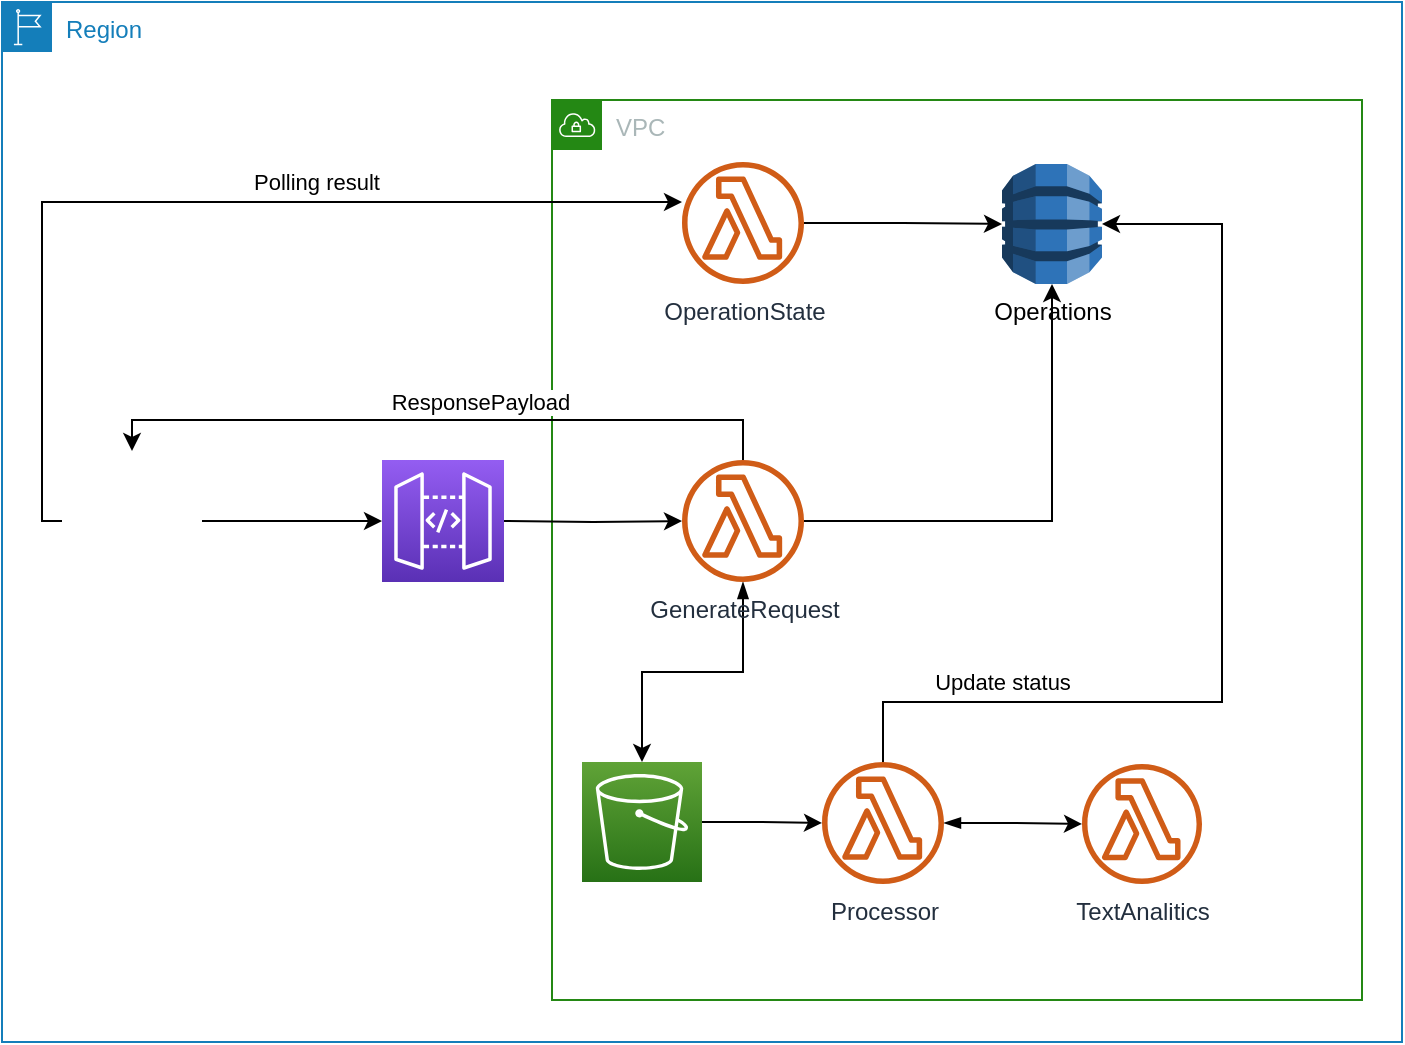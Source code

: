 <mxfile version="13.2.6" type="device"><diagram id="bOPLnA5verhTb6FBulm6" name="Page-1"><mxGraphModel dx="1038" dy="548" grid="1" gridSize="10" guides="1" tooltips="1" connect="1" arrows="1" fold="1" page="1" pageScale="1" pageWidth="827" pageHeight="1169" math="0" shadow="0"><root><mxCell id="0"/><mxCell id="1" parent="0"/><mxCell id="OGKaaO7gljy_H0FNsDia-26" value="Region" style="points=[[0,0],[0.25,0],[0.5,0],[0.75,0],[1,0],[1,0.25],[1,0.5],[1,0.75],[1,1],[0.75,1],[0.5,1],[0.25,1],[0,1],[0,0.75],[0,0.5],[0,0.25]];outlineConnect=0;gradientColor=none;html=1;whiteSpace=wrap;fontSize=12;fontStyle=0;shape=mxgraph.aws4.group;grIcon=mxgraph.aws4.group_region;strokeColor=#147EBA;fillColor=none;verticalAlign=top;align=left;spacingLeft=30;fontColor=#147EBA;dashed=0;" vertex="1" parent="1"><mxGeometry x="20" y="20" width="700" height="520" as="geometry"/></mxCell><mxCell id="OGKaaO7gljy_H0FNsDia-19" value="VPC" style="points=[[0,0],[0.25,0],[0.5,0],[0.75,0],[1,0],[1,0.25],[1,0.5],[1,0.75],[1,1],[0.75,1],[0.5,1],[0.25,1],[0,1],[0,0.75],[0,0.5],[0,0.25]];outlineConnect=0;gradientColor=none;html=1;whiteSpace=wrap;fontSize=12;fontStyle=0;shape=mxgraph.aws4.group;grIcon=mxgraph.aws4.group_vpc;strokeColor=#248814;fillColor=none;verticalAlign=top;align=left;spacingLeft=30;fontColor=#AAB7B8;dashed=0;" vertex="1" parent="1"><mxGeometry x="295" y="69" width="405" height="450" as="geometry"/></mxCell><mxCell id="OGKaaO7gljy_H0FNsDia-5" style="edgeStyle=orthogonalEdgeStyle;rounded=0;orthogonalLoop=1;jettySize=auto;html=1;" edge="1" parent="1" source="OGKaaO7gljy_H0FNsDia-1" target="OGKaaO7gljy_H0FNsDia-20"><mxGeometry relative="1" as="geometry"><mxPoint x="210" y="279.5" as="targetPoint"/></mxGeometry></mxCell><mxCell id="OGKaaO7gljy_H0FNsDia-16" style="edgeStyle=orthogonalEdgeStyle;rounded=0;orthogonalLoop=1;jettySize=auto;html=1;" edge="1" parent="1" source="OGKaaO7gljy_H0FNsDia-1" target="OGKaaO7gljy_H0FNsDia-15"><mxGeometry relative="1" as="geometry"><Array as="points"><mxPoint x="40" y="280"/><mxPoint x="40" y="120"/></Array></mxGeometry></mxCell><mxCell id="OGKaaO7gljy_H0FNsDia-17" value="Polling result" style="edgeLabel;html=1;align=center;verticalAlign=middle;resizable=0;points=[];" vertex="1" connectable="0" parent="OGKaaO7gljy_H0FNsDia-16"><mxGeometry x="0.25" y="1" relative="1" as="geometry"><mxPoint y="-9" as="offset"/></mxGeometry></mxCell><mxCell id="OGKaaO7gljy_H0FNsDia-1" value="" style="shape=image;html=1;verticalAlign=top;verticalLabelPosition=bottom;labelBackgroundColor=#ffffff;imageAspect=0;aspect=fixed;image=https://cdn4.iconfinder.com/data/icons/logos-and-brands/512/381_Word_logo-128.png" vertex="1" parent="1"><mxGeometry x="50" y="244.5" width="70" height="70" as="geometry"/></mxCell><mxCell id="OGKaaO7gljy_H0FNsDia-6" style="edgeStyle=orthogonalEdgeStyle;rounded=0;orthogonalLoop=1;jettySize=auto;html=1;" edge="1" parent="1" target="OGKaaO7gljy_H0FNsDia-4"><mxGeometry relative="1" as="geometry"><mxPoint x="270" y="279.5" as="sourcePoint"/></mxGeometry></mxCell><mxCell id="OGKaaO7gljy_H0FNsDia-21" style="edgeStyle=orthogonalEdgeStyle;rounded=0;orthogonalLoop=1;jettySize=auto;html=1;" edge="1" parent="1" source="OGKaaO7gljy_H0FNsDia-3" target="OGKaaO7gljy_H0FNsDia-10"><mxGeometry relative="1" as="geometry"/></mxCell><mxCell id="OGKaaO7gljy_H0FNsDia-3" value="" style="outlineConnect=0;fontColor=#232F3E;gradientColor=#60A337;gradientDirection=north;fillColor=#277116;strokeColor=#ffffff;dashed=0;verticalLabelPosition=bottom;verticalAlign=top;align=center;html=1;fontSize=12;fontStyle=0;aspect=fixed;shape=mxgraph.aws4.resourceIcon;resIcon=mxgraph.aws4.s3;" vertex="1" parent="1"><mxGeometry x="310" y="400" width="60" height="60" as="geometry"/></mxCell><mxCell id="OGKaaO7gljy_H0FNsDia-7" style="edgeStyle=orthogonalEdgeStyle;rounded=0;orthogonalLoop=1;jettySize=auto;html=1;entryX=0.5;entryY=0;entryDx=0;entryDy=0;" edge="1" parent="1" source="OGKaaO7gljy_H0FNsDia-4" target="OGKaaO7gljy_H0FNsDia-1"><mxGeometry relative="1" as="geometry"><Array as="points"><mxPoint x="391" y="229"/><mxPoint x="85" y="229"/></Array></mxGeometry></mxCell><mxCell id="OGKaaO7gljy_H0FNsDia-8" value="ResponsePayload" style="edgeLabel;html=1;align=center;verticalAlign=middle;resizable=0;points=[];" vertex="1" connectable="0" parent="OGKaaO7gljy_H0FNsDia-7"><mxGeometry x="-0.191" y="3" relative="1" as="geometry"><mxPoint x="-13.5" y="-12" as="offset"/></mxGeometry></mxCell><mxCell id="OGKaaO7gljy_H0FNsDia-14" style="edgeStyle=orthogonalEdgeStyle;rounded=0;orthogonalLoop=1;jettySize=auto;html=1;entryX=0.5;entryY=1;entryDx=0;entryDy=0;entryPerimeter=0;" edge="1" parent="1" source="OGKaaO7gljy_H0FNsDia-4" target="OGKaaO7gljy_H0FNsDia-13"><mxGeometry relative="1" as="geometry"/></mxCell><mxCell id="OGKaaO7gljy_H0FNsDia-27" style="edgeStyle=orthogonalEdgeStyle;rounded=0;orthogonalLoop=1;jettySize=auto;html=1;startArrow=blockThin;startFill=1;strokeColor=#000000;" edge="1" parent="1" source="OGKaaO7gljy_H0FNsDia-4" target="OGKaaO7gljy_H0FNsDia-3"><mxGeometry relative="1" as="geometry"/></mxCell><mxCell id="OGKaaO7gljy_H0FNsDia-4" value="GenerateRequest" style="outlineConnect=0;fontColor=#232F3E;gradientColor=none;fillColor=#D05C17;strokeColor=none;dashed=0;verticalLabelPosition=bottom;verticalAlign=top;align=center;html=1;fontSize=12;fontStyle=0;aspect=fixed;pointerEvents=1;shape=mxgraph.aws4.lambda_function;" vertex="1" parent="1"><mxGeometry x="360" y="249" width="61" height="61" as="geometry"/></mxCell><mxCell id="OGKaaO7gljy_H0FNsDia-23" style="edgeStyle=orthogonalEdgeStyle;rounded=0;orthogonalLoop=1;jettySize=auto;html=1;strokeColor=#000000;startArrow=blockThin;startFill=1;" edge="1" parent="1" source="OGKaaO7gljy_H0FNsDia-10" target="OGKaaO7gljy_H0FNsDia-22"><mxGeometry relative="1" as="geometry"/></mxCell><mxCell id="OGKaaO7gljy_H0FNsDia-24" style="edgeStyle=orthogonalEdgeStyle;rounded=0;orthogonalLoop=1;jettySize=auto;html=1;" edge="1" parent="1" source="OGKaaO7gljy_H0FNsDia-10" target="OGKaaO7gljy_H0FNsDia-13"><mxGeometry relative="1" as="geometry"><Array as="points"><mxPoint x="461" y="370"/><mxPoint x="630" y="370"/><mxPoint x="630" y="131"/></Array></mxGeometry></mxCell><mxCell id="OGKaaO7gljy_H0FNsDia-25" value="Update status" style="edgeLabel;html=1;align=center;verticalAlign=middle;resizable=0;points=[];" vertex="1" connectable="0" parent="OGKaaO7gljy_H0FNsDia-24"><mxGeometry x="-0.655" y="1" relative="1" as="geometry"><mxPoint x="3.5" y="-9" as="offset"/></mxGeometry></mxCell><mxCell id="OGKaaO7gljy_H0FNsDia-10" value="Processor" style="outlineConnect=0;fontColor=#232F3E;gradientColor=none;fillColor=#D05C17;strokeColor=none;dashed=0;verticalLabelPosition=bottom;verticalAlign=top;align=center;html=1;fontSize=12;fontStyle=0;aspect=fixed;pointerEvents=1;shape=mxgraph.aws4.lambda_function;" vertex="1" parent="1"><mxGeometry x="430" y="400" width="61" height="61" as="geometry"/></mxCell><mxCell id="OGKaaO7gljy_H0FNsDia-13" value="Operations" style="outlineConnect=0;dashed=0;verticalLabelPosition=bottom;verticalAlign=top;align=center;html=1;shape=mxgraph.aws3.dynamo_db;fillColor=#2E73B8;gradientColor=none;" vertex="1" parent="1"><mxGeometry x="520" y="101" width="50" height="60" as="geometry"/></mxCell><mxCell id="OGKaaO7gljy_H0FNsDia-18" style="edgeStyle=orthogonalEdgeStyle;rounded=0;orthogonalLoop=1;jettySize=auto;html=1;entryX=0;entryY=0.5;entryDx=0;entryDy=0;entryPerimeter=0;" edge="1" parent="1" source="OGKaaO7gljy_H0FNsDia-15" target="OGKaaO7gljy_H0FNsDia-13"><mxGeometry relative="1" as="geometry"/></mxCell><mxCell id="OGKaaO7gljy_H0FNsDia-15" value="OperationState" style="outlineConnect=0;fontColor=#232F3E;gradientColor=none;fillColor=#D05C17;strokeColor=none;dashed=0;verticalLabelPosition=bottom;verticalAlign=top;align=center;html=1;fontSize=12;fontStyle=0;aspect=fixed;pointerEvents=1;shape=mxgraph.aws4.lambda_function;" vertex="1" parent="1"><mxGeometry x="360" y="100" width="61" height="61" as="geometry"/></mxCell><mxCell id="OGKaaO7gljy_H0FNsDia-20" value="" style="outlineConnect=0;fontColor=#232F3E;gradientColor=#945DF2;gradientDirection=north;fillColor=#5A30B5;strokeColor=#ffffff;dashed=0;verticalLabelPosition=bottom;verticalAlign=top;align=center;html=1;fontSize=12;fontStyle=0;aspect=fixed;shape=mxgraph.aws4.resourceIcon;resIcon=mxgraph.aws4.api_gateway;" vertex="1" parent="1"><mxGeometry x="210" y="249" width="61" height="61" as="geometry"/></mxCell><mxCell id="OGKaaO7gljy_H0FNsDia-22" value="TextAnalitics&lt;br&gt;" style="outlineConnect=0;fontColor=#232F3E;gradientColor=none;fillColor=#D05C17;strokeColor=none;dashed=0;verticalLabelPosition=bottom;verticalAlign=top;align=center;html=1;fontSize=12;fontStyle=0;aspect=fixed;pointerEvents=1;shape=mxgraph.aws4.lambda_function;" vertex="1" parent="1"><mxGeometry x="560" y="401" width="60" height="60" as="geometry"/></mxCell></root></mxGraphModel></diagram></mxfile>